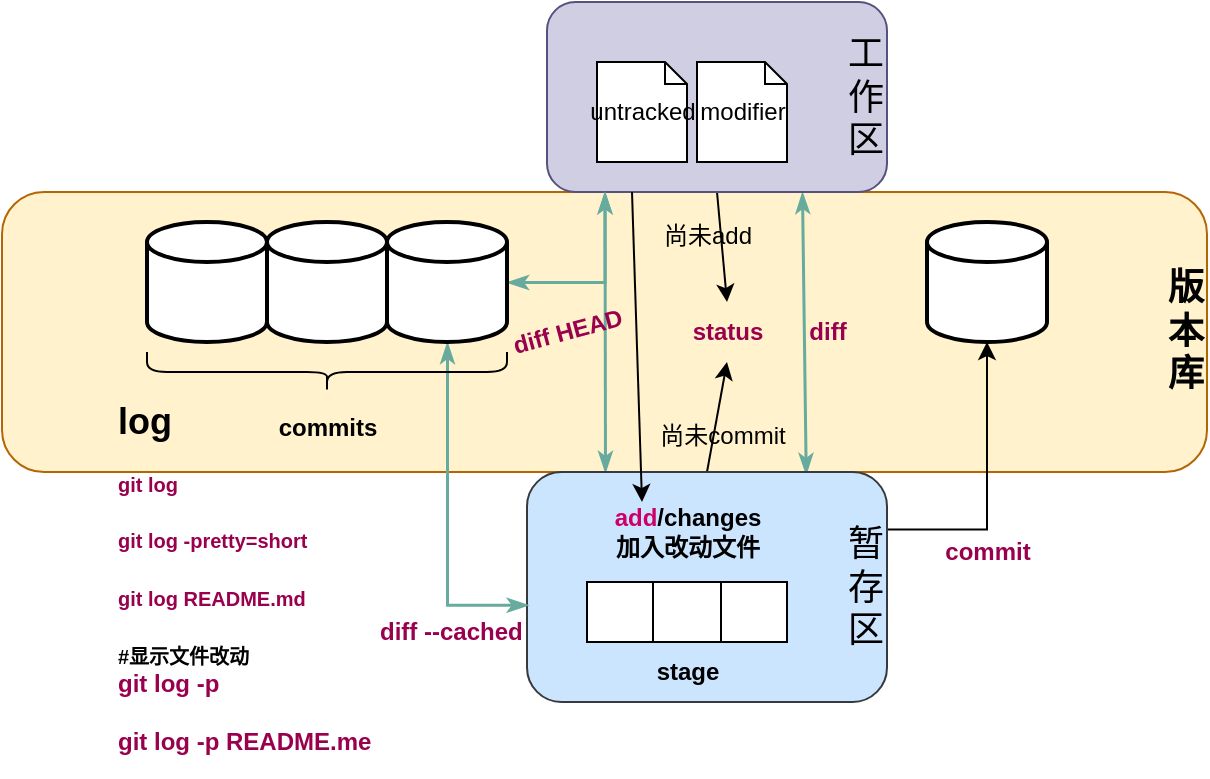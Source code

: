<mxfile version="17.1.2" type="github">
  <diagram id="D3HOh0rWMLDTnORlSr4f" name="Page-1">
    <mxGraphModel dx="1209" dy="708" grid="1" gridSize="10" guides="1" tooltips="1" connect="1" arrows="1" fold="1" page="1" pageScale="1" pageWidth="827" pageHeight="1169" math="0" shadow="0">
      <root>
        <mxCell id="0" />
        <mxCell id="1" parent="0" />
        <mxCell id="0XizeTaC7apPKhZ1iXg1-46" value="&lt;b&gt;&lt;font color=&quot;#000000&quot;&gt;版&lt;br&gt;本&lt;br&gt;库&lt;/font&gt;&lt;/b&gt;" style="rounded=1;whiteSpace=wrap;html=1;fontSize=18;fillColor=#FFF2CC;align=right;strokeColor=#b46504;" vertex="1" parent="1">
          <mxGeometry x="130" y="475" width="602.5" height="140" as="geometry" />
        </mxCell>
        <mxCell id="0XizeTaC7apPKhZ1iXg1-69" style="edgeStyle=elbowEdgeStyle;rounded=0;orthogonalLoop=1;jettySize=auto;elbow=vertical;html=1;exitX=0.5;exitY=0;exitDx=0;exitDy=0;fontSize=12;fontColor=#99004D;startArrow=classicThin;startFill=1;endArrow=classicThin;endFill=1;strokeColor=#67AB9F;strokeWidth=1.5;" edge="1" parent="1" source="0XizeTaC7apPKhZ1iXg1-46" target="0XizeTaC7apPKhZ1iXg1-47">
          <mxGeometry relative="1" as="geometry" />
        </mxCell>
        <mxCell id="0XizeTaC7apPKhZ1iXg1-55" style="edgeStyle=none;rounded=0;orthogonalLoop=1;jettySize=auto;html=1;exitX=0.5;exitY=1;exitDx=0;exitDy=0;entryX=0.5;entryY=0;entryDx=0;entryDy=0;fontSize=18;fontColor=#000000;" edge="1" parent="1" source="0XizeTaC7apPKhZ1iXg1-50" target="0XizeTaC7apPKhZ1iXg1-43">
          <mxGeometry relative="1" as="geometry" />
        </mxCell>
        <mxCell id="0XizeTaC7apPKhZ1iXg1-68" style="edgeStyle=none;rounded=0;orthogonalLoop=1;jettySize=auto;html=1;exitX=0.75;exitY=1;exitDx=0;exitDy=0;entryX=0.667;entryY=1.007;entryDx=0;entryDy=0;entryPerimeter=0;fontSize=12;fontColor=#FFB570;strokeWidth=1.5;startArrow=classicThin;startFill=1;endArrow=classicThin;endFill=1;strokeColor=#67AB9F;" edge="1" parent="1" source="0XizeTaC7apPKhZ1iXg1-50" target="0XizeTaC7apPKhZ1iXg1-46">
          <mxGeometry relative="1" as="geometry" />
        </mxCell>
        <mxCell id="0XizeTaC7apPKhZ1iXg1-50" value="工&lt;br&gt;作&lt;br&gt;区&lt;div&gt;&lt;/div&gt;" style="rounded=1;whiteSpace=wrap;html=1;fontSize=18;fillColor=#d0cee2;strokeColor=#56517e;align=right;" vertex="1" parent="1">
          <mxGeometry x="402.5" y="380" width="170" height="95" as="geometry" />
        </mxCell>
        <mxCell id="0XizeTaC7apPKhZ1iXg1-56" style="edgeStyle=none;rounded=0;orthogonalLoop=1;jettySize=auto;html=1;exitX=0.5;exitY=0;exitDx=0;exitDy=0;fontSize=18;fontColor=#000000;entryX=0.5;entryY=1;entryDx=0;entryDy=0;" edge="1" parent="1" source="0XizeTaC7apPKhZ1iXg1-47" target="0XizeTaC7apPKhZ1iXg1-43">
          <mxGeometry relative="1" as="geometry">
            <mxPoint x="472.5" y="570" as="targetPoint" />
          </mxGeometry>
        </mxCell>
        <mxCell id="0XizeTaC7apPKhZ1iXg1-58" style="edgeStyle=orthogonalEdgeStyle;rounded=0;orthogonalLoop=1;jettySize=auto;html=1;exitX=1;exitY=0.25;exitDx=0;exitDy=0;entryX=0.5;entryY=1;entryDx=0;entryDy=0;entryPerimeter=0;fontSize=18;fontColor=#000000;" edge="1" parent="1" source="0XizeTaC7apPKhZ1iXg1-47" target="0XizeTaC7apPKhZ1iXg1-18">
          <mxGeometry relative="1" as="geometry" />
        </mxCell>
        <mxCell id="0XizeTaC7apPKhZ1iXg1-47" value="暂&lt;br&gt;存&lt;br&gt;区" style="rounded=1;whiteSpace=wrap;html=1;fontSize=18;fillColor=#cce5ff;strokeColor=#36393d;align=right;" vertex="1" parent="1">
          <mxGeometry x="392.5" y="615" width="180" height="115" as="geometry" />
        </mxCell>
        <mxCell id="0XizeTaC7apPKhZ1iXg1-72" style="edgeStyle=orthogonalEdgeStyle;rounded=0;orthogonalLoop=1;jettySize=auto;html=1;exitX=1;exitY=0.5;exitDx=0;exitDy=0;exitPerimeter=0;entryX=0.5;entryY=0;entryDx=0;entryDy=0;fontSize=12;fontColor=#99004D;startArrow=classicThin;startFill=1;endArrow=classicThin;endFill=1;strokeColor=#67AB9F;strokeWidth=1.5;" edge="1" parent="1" source="0XizeTaC7apPKhZ1iXg1-17" target="0XizeTaC7apPKhZ1iXg1-46">
          <mxGeometry relative="1" as="geometry">
            <Array as="points">
              <mxPoint x="431.5" y="520" />
            </Array>
          </mxGeometry>
        </mxCell>
        <mxCell id="0XizeTaC7apPKhZ1iXg1-78" style="edgeStyle=orthogonalEdgeStyle;rounded=0;orthogonalLoop=1;jettySize=auto;html=1;exitX=0.5;exitY=1;exitDx=0;exitDy=0;exitPerimeter=0;entryX=0.002;entryY=0.577;entryDx=0;entryDy=0;entryPerimeter=0;fontSize=12;fontColor=#FFB570;startArrow=classicThin;startFill=1;endArrow=classicThin;endFill=1;strokeColor=#67AB9F;strokeWidth=1.5;" edge="1" parent="1" source="0XizeTaC7apPKhZ1iXg1-17" target="0XizeTaC7apPKhZ1iXg1-47">
          <mxGeometry relative="1" as="geometry" />
        </mxCell>
        <mxCell id="0XizeTaC7apPKhZ1iXg1-17" value="" style="strokeWidth=2;html=1;shape=mxgraph.flowchart.database;whiteSpace=wrap;" vertex="1" parent="1">
          <mxGeometry x="322.5" y="490" width="60" height="60" as="geometry" />
        </mxCell>
        <mxCell id="0XizeTaC7apPKhZ1iXg1-9" value="" style="shape=curlyBracket;whiteSpace=wrap;html=1;rounded=1;flipH=1;rotation=90;" vertex="1" parent="1">
          <mxGeometry x="282.5" y="475" width="20" height="180" as="geometry" />
        </mxCell>
        <mxCell id="0XizeTaC7apPKhZ1iXg1-14" value="" style="strokeWidth=2;html=1;shape=mxgraph.flowchart.database;whiteSpace=wrap;" vertex="1" parent="1">
          <mxGeometry x="202.5" y="490" width="60" height="60" as="geometry" />
        </mxCell>
        <mxCell id="0XizeTaC7apPKhZ1iXg1-15" value="" style="strokeWidth=2;html=1;shape=mxgraph.flowchart.database;whiteSpace=wrap;" vertex="1" parent="1">
          <mxGeometry x="262.5" y="490" width="60" height="60" as="geometry" />
        </mxCell>
        <mxCell id="0XizeTaC7apPKhZ1iXg1-18" value="" style="strokeWidth=2;html=1;shape=mxgraph.flowchart.database;whiteSpace=wrap;" vertex="1" parent="1">
          <mxGeometry x="592.5" y="490" width="60" height="60" as="geometry" />
        </mxCell>
        <mxCell id="0XizeTaC7apPKhZ1iXg1-27" value="untracked" style="shape=note;size=11;whiteSpace=wrap;html=1;" vertex="1" parent="1">
          <mxGeometry x="427.5" y="410" width="45" height="50" as="geometry" />
        </mxCell>
        <mxCell id="0XizeTaC7apPKhZ1iXg1-28" value="" style="shape=table;startSize=0;container=1;collapsible=0;childLayout=tableLayout;" vertex="1" parent="1">
          <mxGeometry x="422.5" y="670" width="100" height="30" as="geometry" />
        </mxCell>
        <mxCell id="0XizeTaC7apPKhZ1iXg1-29" value="" style="shape=tableRow;horizontal=0;startSize=0;swimlaneHead=0;swimlaneBody=0;top=0;left=0;bottom=0;right=0;collapsible=0;dropTarget=0;fillColor=none;points=[[0,0.5],[1,0.5]];portConstraint=eastwest;" vertex="1" parent="0XizeTaC7apPKhZ1iXg1-28">
          <mxGeometry width="100" height="30" as="geometry" />
        </mxCell>
        <mxCell id="0XizeTaC7apPKhZ1iXg1-30" value="" style="shape=partialRectangle;html=1;whiteSpace=wrap;connectable=0;overflow=hidden;fillColor=none;top=0;left=0;bottom=0;right=0;pointerEvents=1;" vertex="1" parent="0XizeTaC7apPKhZ1iXg1-29">
          <mxGeometry width="33" height="30" as="geometry">
            <mxRectangle width="33" height="30" as="alternateBounds" />
          </mxGeometry>
        </mxCell>
        <mxCell id="0XizeTaC7apPKhZ1iXg1-31" value="" style="shape=partialRectangle;html=1;whiteSpace=wrap;connectable=0;overflow=hidden;fillColor=none;top=0;left=0;bottom=0;right=0;pointerEvents=1;" vertex="1" parent="0XizeTaC7apPKhZ1iXg1-29">
          <mxGeometry x="33" width="34" height="30" as="geometry">
            <mxRectangle width="34" height="30" as="alternateBounds" />
          </mxGeometry>
        </mxCell>
        <mxCell id="0XizeTaC7apPKhZ1iXg1-32" value="" style="shape=partialRectangle;html=1;whiteSpace=wrap;connectable=0;overflow=hidden;fillColor=none;top=0;left=0;bottom=0;right=0;pointerEvents=1;" vertex="1" parent="0XizeTaC7apPKhZ1iXg1-29">
          <mxGeometry x="67" width="33" height="30" as="geometry">
            <mxRectangle width="33" height="30" as="alternateBounds" />
          </mxGeometry>
        </mxCell>
        <mxCell id="0XizeTaC7apPKhZ1iXg1-33" value="&lt;b&gt;stage&lt;/b&gt;" style="text;html=1;strokeColor=none;fillColor=none;align=center;verticalAlign=middle;whiteSpace=wrap;rounded=0;" vertex="1" parent="1">
          <mxGeometry x="442.5" y="700" width="60" height="30" as="geometry" />
        </mxCell>
        <mxCell id="0XizeTaC7apPKhZ1iXg1-34" value="&lt;b&gt;&lt;font color=&quot;#cc0066&quot;&gt;add&lt;/font&gt;/changes&lt;br&gt;加入改动文件&lt;br&gt;&lt;/b&gt;" style="text;html=1;strokeColor=none;fillColor=none;align=center;verticalAlign=middle;whiteSpace=wrap;rounded=0;" vertex="1" parent="1">
          <mxGeometry x="427.5" y="630" width="90" height="30" as="geometry" />
        </mxCell>
        <mxCell id="0XizeTaC7apPKhZ1iXg1-43" value="&lt;b&gt;&lt;font color=&quot;#99004d&quot;&gt;status&lt;/font&gt;&lt;/b&gt;" style="text;html=1;strokeColor=none;fillColor=none;align=center;verticalAlign=middle;whiteSpace=wrap;rounded=0;" vertex="1" parent="1">
          <mxGeometry x="462.5" y="530" width="60" height="30" as="geometry" />
        </mxCell>
        <mxCell id="0XizeTaC7apPKhZ1iXg1-44" value="&lt;b&gt;&lt;font color=&quot;#000000&quot;&gt;commits&lt;/font&gt;&lt;/b&gt;" style="text;html=1;strokeColor=none;fillColor=none;align=center;verticalAlign=middle;whiteSpace=wrap;rounded=0;fontColor=#99004D;" vertex="1" parent="1">
          <mxGeometry x="262.5" y="577.5" width="60" height="30" as="geometry" />
        </mxCell>
        <mxCell id="0XizeTaC7apPKhZ1iXg1-45" value="&lt;h1 style=&quot;font-size: 18px&quot;&gt;log&lt;/h1&gt;&lt;div&gt;&lt;font size=&quot;1&quot; color=&quot;#99004d&quot;&gt;&lt;b&gt;git log&lt;/b&gt;&lt;/font&gt;&lt;/div&gt;&lt;div&gt;&lt;font size=&quot;1&quot; color=&quot;#99004d&quot;&gt;&lt;b&gt;&lt;br&gt;&lt;/b&gt;&lt;/font&gt;&lt;/div&gt;&lt;div&gt;&lt;font size=&quot;1&quot; color=&quot;#99004d&quot;&gt;&lt;b&gt;git log -pretty=short&lt;/b&gt;&lt;/font&gt;&lt;/div&gt;&lt;div&gt;&lt;font size=&quot;1&quot; color=&quot;#99004d&quot;&gt;&lt;b&gt;&lt;br&gt;&lt;/b&gt;&lt;/font&gt;&lt;/div&gt;&lt;div&gt;&lt;font size=&quot;1&quot; color=&quot;#99004d&quot;&gt;&lt;b&gt;git log README.md&lt;/b&gt;&lt;/font&gt;&lt;/div&gt;&lt;div&gt;&lt;br&gt;&lt;/div&gt;&lt;div&gt;&lt;font size=&quot;1&quot;&gt;&lt;b&gt;#显示文件改动&lt;/b&gt;&lt;/font&gt;&lt;/div&gt;&lt;div&gt;&lt;b&gt;&lt;font color=&quot;#99004d&quot;&gt;git log -p&lt;/font&gt;&lt;/b&gt;&lt;/div&gt;&lt;div&gt;&lt;b&gt;&lt;font color=&quot;#99004d&quot;&gt;&lt;br&gt;&lt;/font&gt;&lt;/b&gt;&lt;/div&gt;&lt;div&gt;&lt;b&gt;&lt;font color=&quot;#99004d&quot;&gt;git log -p README.me&lt;/font&gt;&lt;/b&gt;&lt;/div&gt;" style="text;html=1;strokeColor=none;fillColor=none;spacing=5;spacingTop=-20;whiteSpace=wrap;overflow=hidden;rounded=0;fontColor=#000000;" vertex="1" parent="1">
          <mxGeometry x="182.5" y="577.5" width="140" height="190" as="geometry" />
        </mxCell>
        <mxCell id="0XizeTaC7apPKhZ1iXg1-49" value="modifier" style="shape=note;size=11;whiteSpace=wrap;html=1;" vertex="1" parent="1">
          <mxGeometry x="477.5" y="410" width="45" height="50" as="geometry" />
        </mxCell>
        <mxCell id="0XizeTaC7apPKhZ1iXg1-52" style="edgeStyle=none;rounded=0;orthogonalLoop=1;jettySize=auto;html=1;exitX=0.5;exitY=0;exitDx=0;exitDy=0;fontSize=18;fontColor=#000000;" edge="1" parent="1" source="0XizeTaC7apPKhZ1iXg1-46" target="0XizeTaC7apPKhZ1iXg1-46">
          <mxGeometry relative="1" as="geometry" />
        </mxCell>
        <mxCell id="0XizeTaC7apPKhZ1iXg1-54" style="edgeStyle=none;rounded=0;orthogonalLoop=1;jettySize=auto;html=1;exitX=0.25;exitY=1;exitDx=0;exitDy=0;entryX=0.25;entryY=0;entryDx=0;entryDy=0;fontSize=18;fontColor=#000000;" edge="1" parent="1" source="0XizeTaC7apPKhZ1iXg1-50" target="0XizeTaC7apPKhZ1iXg1-34">
          <mxGeometry relative="1" as="geometry" />
        </mxCell>
        <mxCell id="0XizeTaC7apPKhZ1iXg1-60" value="&lt;font style=&quot;font-size: 12px&quot;&gt;尚未commit&lt;/font&gt;" style="text;html=1;strokeColor=none;fillColor=none;align=center;verticalAlign=middle;whiteSpace=wrap;rounded=0;fontSize=18;fontColor=#000000;" vertex="1" parent="1">
          <mxGeometry x="452.5" y="580" width="75" height="30" as="geometry" />
        </mxCell>
        <mxCell id="0XizeTaC7apPKhZ1iXg1-62" value="&lt;font style=&quot;font-size: 12px&quot;&gt;尚未add&lt;/font&gt;" style="text;html=1;strokeColor=none;fillColor=none;align=center;verticalAlign=middle;whiteSpace=wrap;rounded=0;fontSize=18;fontColor=#000000;" vertex="1" parent="1">
          <mxGeometry x="452.5" y="480" width="60" height="30" as="geometry" />
        </mxCell>
        <mxCell id="0XizeTaC7apPKhZ1iXg1-64" value="&lt;b&gt;&lt;font color=&quot;#99004d&quot;&gt;commit&lt;/font&gt;&lt;/b&gt;" style="text;html=1;strokeColor=none;fillColor=none;align=center;verticalAlign=middle;whiteSpace=wrap;rounded=0;fontSize=12;fontColor=#000000;" vertex="1" parent="1">
          <mxGeometry x="592.5" y="640" width="60" height="30" as="geometry" />
        </mxCell>
        <mxCell id="0XizeTaC7apPKhZ1iXg1-73" value="diff" style="text;html=1;strokeColor=none;fillColor=none;align=center;verticalAlign=middle;whiteSpace=wrap;rounded=0;fontSize=12;fontColor=#99004D;fontStyle=1" vertex="1" parent="1">
          <mxGeometry x="512.5" y="530" width="60" height="30" as="geometry" />
        </mxCell>
        <mxCell id="0XizeTaC7apPKhZ1iXg1-74" value="diff HEAD" style="text;html=1;strokeColor=none;fillColor=none;align=center;verticalAlign=middle;whiteSpace=wrap;rounded=0;fontSize=12;fontColor=#99004D;fontStyle=1;rotation=-15;" vertex="1" parent="1">
          <mxGeometry x="382.5" y="530" width="60" height="30" as="geometry" />
        </mxCell>
        <mxCell id="0XizeTaC7apPKhZ1iXg1-77" value="&amp;nbsp;diff --cached" style="text;html=1;strokeColor=none;fillColor=none;align=center;verticalAlign=middle;whiteSpace=wrap;rounded=0;fontSize=12;fontColor=#99004D;fontStyle=1" vertex="1" parent="1">
          <mxGeometry x="307.5" y="680" width="90" height="30" as="geometry" />
        </mxCell>
      </root>
    </mxGraphModel>
  </diagram>
</mxfile>
